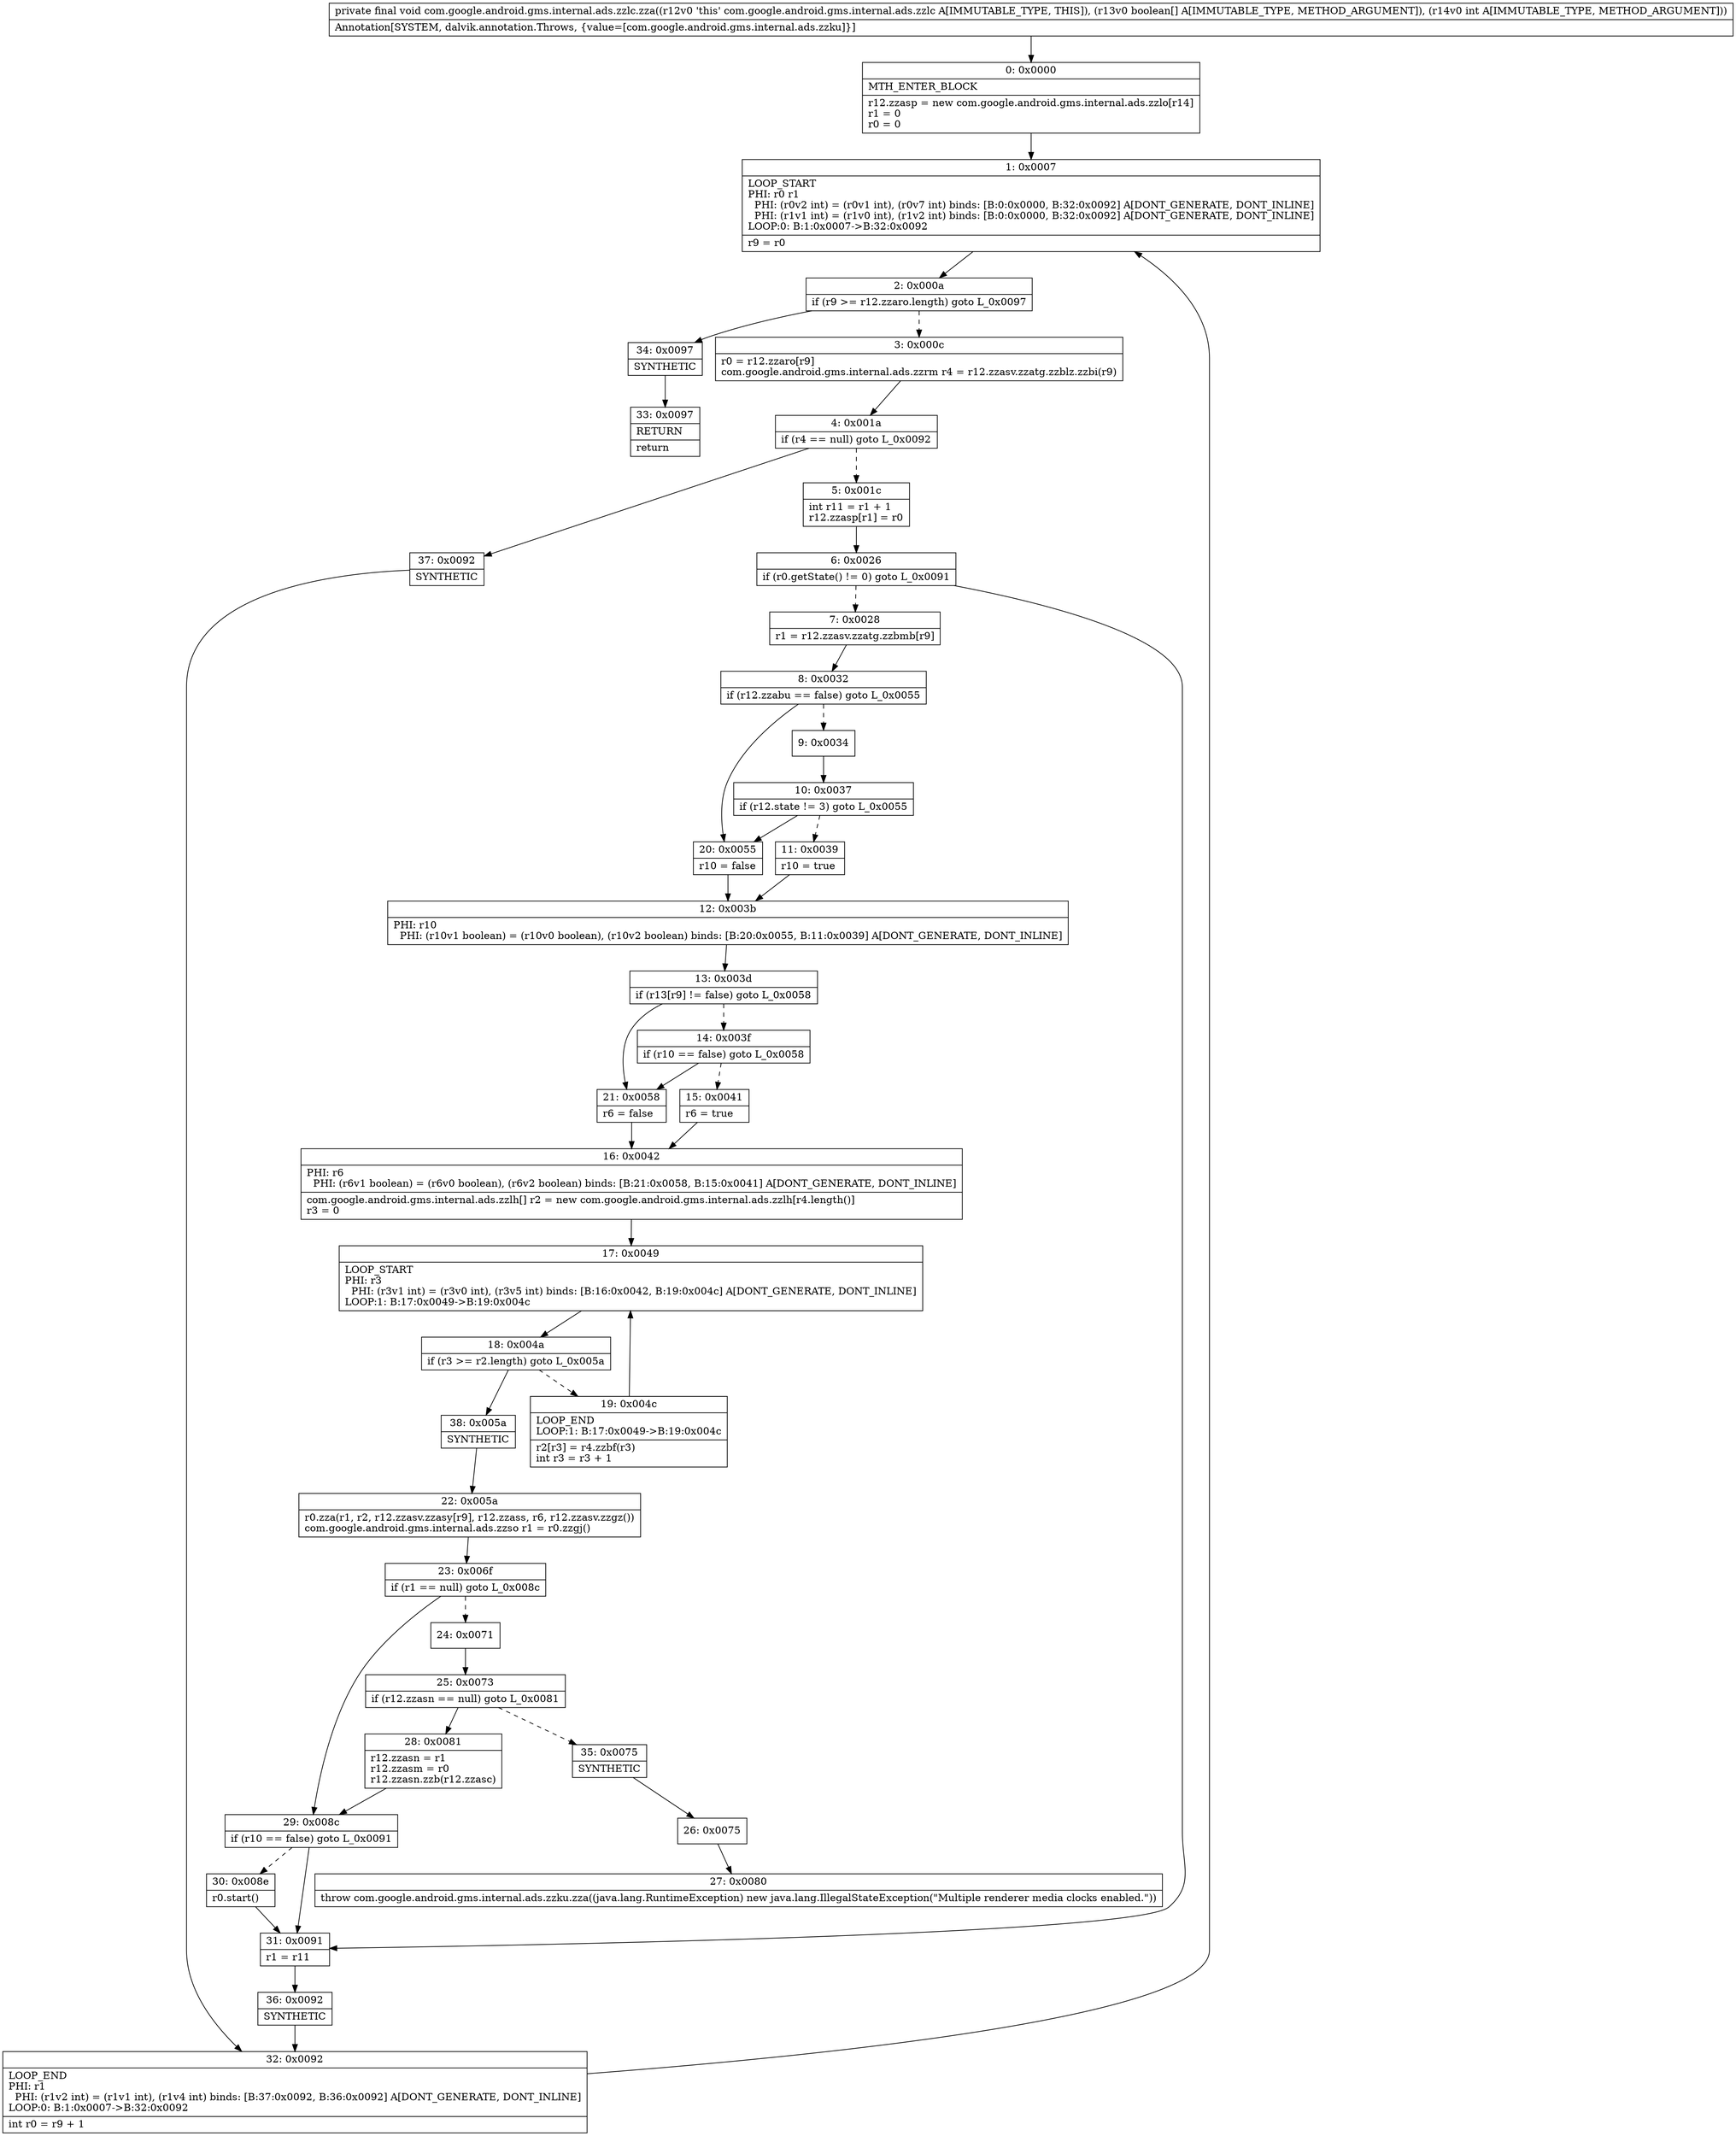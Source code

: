 digraph "CFG forcom.google.android.gms.internal.ads.zzlc.zza([ZI)V" {
Node_0 [shape=record,label="{0\:\ 0x0000|MTH_ENTER_BLOCK\l|r12.zzasp = new com.google.android.gms.internal.ads.zzlo[r14]\lr1 = 0\lr0 = 0\l}"];
Node_1 [shape=record,label="{1\:\ 0x0007|LOOP_START\lPHI: r0 r1 \l  PHI: (r0v2 int) = (r0v1 int), (r0v7 int) binds: [B:0:0x0000, B:32:0x0092] A[DONT_GENERATE, DONT_INLINE]\l  PHI: (r1v1 int) = (r1v0 int), (r1v2 int) binds: [B:0:0x0000, B:32:0x0092] A[DONT_GENERATE, DONT_INLINE]\lLOOP:0: B:1:0x0007\-\>B:32:0x0092\l|r9 = r0\l}"];
Node_2 [shape=record,label="{2\:\ 0x000a|if (r9 \>= r12.zzaro.length) goto L_0x0097\l}"];
Node_3 [shape=record,label="{3\:\ 0x000c|r0 = r12.zzaro[r9]\lcom.google.android.gms.internal.ads.zzrm r4 = r12.zzasv.zzatg.zzblz.zzbi(r9)\l}"];
Node_4 [shape=record,label="{4\:\ 0x001a|if (r4 == null) goto L_0x0092\l}"];
Node_5 [shape=record,label="{5\:\ 0x001c|int r11 = r1 + 1\lr12.zzasp[r1] = r0\l}"];
Node_6 [shape=record,label="{6\:\ 0x0026|if (r0.getState() != 0) goto L_0x0091\l}"];
Node_7 [shape=record,label="{7\:\ 0x0028|r1 = r12.zzasv.zzatg.zzbmb[r9]\l}"];
Node_8 [shape=record,label="{8\:\ 0x0032|if (r12.zzabu == false) goto L_0x0055\l}"];
Node_9 [shape=record,label="{9\:\ 0x0034}"];
Node_10 [shape=record,label="{10\:\ 0x0037|if (r12.state != 3) goto L_0x0055\l}"];
Node_11 [shape=record,label="{11\:\ 0x0039|r10 = true\l}"];
Node_12 [shape=record,label="{12\:\ 0x003b|PHI: r10 \l  PHI: (r10v1 boolean) = (r10v0 boolean), (r10v2 boolean) binds: [B:20:0x0055, B:11:0x0039] A[DONT_GENERATE, DONT_INLINE]\l}"];
Node_13 [shape=record,label="{13\:\ 0x003d|if (r13[r9] != false) goto L_0x0058\l}"];
Node_14 [shape=record,label="{14\:\ 0x003f|if (r10 == false) goto L_0x0058\l}"];
Node_15 [shape=record,label="{15\:\ 0x0041|r6 = true\l}"];
Node_16 [shape=record,label="{16\:\ 0x0042|PHI: r6 \l  PHI: (r6v1 boolean) = (r6v0 boolean), (r6v2 boolean) binds: [B:21:0x0058, B:15:0x0041] A[DONT_GENERATE, DONT_INLINE]\l|com.google.android.gms.internal.ads.zzlh[] r2 = new com.google.android.gms.internal.ads.zzlh[r4.length()]\lr3 = 0\l}"];
Node_17 [shape=record,label="{17\:\ 0x0049|LOOP_START\lPHI: r3 \l  PHI: (r3v1 int) = (r3v0 int), (r3v5 int) binds: [B:16:0x0042, B:19:0x004c] A[DONT_GENERATE, DONT_INLINE]\lLOOP:1: B:17:0x0049\-\>B:19:0x004c\l}"];
Node_18 [shape=record,label="{18\:\ 0x004a|if (r3 \>= r2.length) goto L_0x005a\l}"];
Node_19 [shape=record,label="{19\:\ 0x004c|LOOP_END\lLOOP:1: B:17:0x0049\-\>B:19:0x004c\l|r2[r3] = r4.zzbf(r3)\lint r3 = r3 + 1\l}"];
Node_20 [shape=record,label="{20\:\ 0x0055|r10 = false\l}"];
Node_21 [shape=record,label="{21\:\ 0x0058|r6 = false\l}"];
Node_22 [shape=record,label="{22\:\ 0x005a|r0.zza(r1, r2, r12.zzasv.zzasy[r9], r12.zzass, r6, r12.zzasv.zzgz())\lcom.google.android.gms.internal.ads.zzso r1 = r0.zzgj()\l}"];
Node_23 [shape=record,label="{23\:\ 0x006f|if (r1 == null) goto L_0x008c\l}"];
Node_24 [shape=record,label="{24\:\ 0x0071}"];
Node_25 [shape=record,label="{25\:\ 0x0073|if (r12.zzasn == null) goto L_0x0081\l}"];
Node_26 [shape=record,label="{26\:\ 0x0075}"];
Node_27 [shape=record,label="{27\:\ 0x0080|throw com.google.android.gms.internal.ads.zzku.zza((java.lang.RuntimeException) new java.lang.IllegalStateException(\"Multiple renderer media clocks enabled.\"))\l}"];
Node_28 [shape=record,label="{28\:\ 0x0081|r12.zzasn = r1\lr12.zzasm = r0\lr12.zzasn.zzb(r12.zzasc)\l}"];
Node_29 [shape=record,label="{29\:\ 0x008c|if (r10 == false) goto L_0x0091\l}"];
Node_30 [shape=record,label="{30\:\ 0x008e|r0.start()\l}"];
Node_31 [shape=record,label="{31\:\ 0x0091|r1 = r11\l}"];
Node_32 [shape=record,label="{32\:\ 0x0092|LOOP_END\lPHI: r1 \l  PHI: (r1v2 int) = (r1v1 int), (r1v4 int) binds: [B:37:0x0092, B:36:0x0092] A[DONT_GENERATE, DONT_INLINE]\lLOOP:0: B:1:0x0007\-\>B:32:0x0092\l|int r0 = r9 + 1\l}"];
Node_33 [shape=record,label="{33\:\ 0x0097|RETURN\l|return\l}"];
Node_34 [shape=record,label="{34\:\ 0x0097|SYNTHETIC\l}"];
Node_35 [shape=record,label="{35\:\ 0x0075|SYNTHETIC\l}"];
Node_36 [shape=record,label="{36\:\ 0x0092|SYNTHETIC\l}"];
Node_37 [shape=record,label="{37\:\ 0x0092|SYNTHETIC\l}"];
Node_38 [shape=record,label="{38\:\ 0x005a|SYNTHETIC\l}"];
MethodNode[shape=record,label="{private final void com.google.android.gms.internal.ads.zzlc.zza((r12v0 'this' com.google.android.gms.internal.ads.zzlc A[IMMUTABLE_TYPE, THIS]), (r13v0 boolean[] A[IMMUTABLE_TYPE, METHOD_ARGUMENT]), (r14v0 int A[IMMUTABLE_TYPE, METHOD_ARGUMENT]))  | Annotation[SYSTEM, dalvik.annotation.Throws, \{value=[com.google.android.gms.internal.ads.zzku]\}]\l}"];
MethodNode -> Node_0;
Node_0 -> Node_1;
Node_1 -> Node_2;
Node_2 -> Node_3[style=dashed];
Node_2 -> Node_34;
Node_3 -> Node_4;
Node_4 -> Node_5[style=dashed];
Node_4 -> Node_37;
Node_5 -> Node_6;
Node_6 -> Node_7[style=dashed];
Node_6 -> Node_31;
Node_7 -> Node_8;
Node_8 -> Node_9[style=dashed];
Node_8 -> Node_20;
Node_9 -> Node_10;
Node_10 -> Node_11[style=dashed];
Node_10 -> Node_20;
Node_11 -> Node_12;
Node_12 -> Node_13;
Node_13 -> Node_14[style=dashed];
Node_13 -> Node_21;
Node_14 -> Node_15[style=dashed];
Node_14 -> Node_21;
Node_15 -> Node_16;
Node_16 -> Node_17;
Node_17 -> Node_18;
Node_18 -> Node_19[style=dashed];
Node_18 -> Node_38;
Node_19 -> Node_17;
Node_20 -> Node_12;
Node_21 -> Node_16;
Node_22 -> Node_23;
Node_23 -> Node_24[style=dashed];
Node_23 -> Node_29;
Node_24 -> Node_25;
Node_25 -> Node_28;
Node_25 -> Node_35[style=dashed];
Node_26 -> Node_27;
Node_28 -> Node_29;
Node_29 -> Node_30[style=dashed];
Node_29 -> Node_31;
Node_30 -> Node_31;
Node_31 -> Node_36;
Node_32 -> Node_1;
Node_34 -> Node_33;
Node_35 -> Node_26;
Node_36 -> Node_32;
Node_37 -> Node_32;
Node_38 -> Node_22;
}

